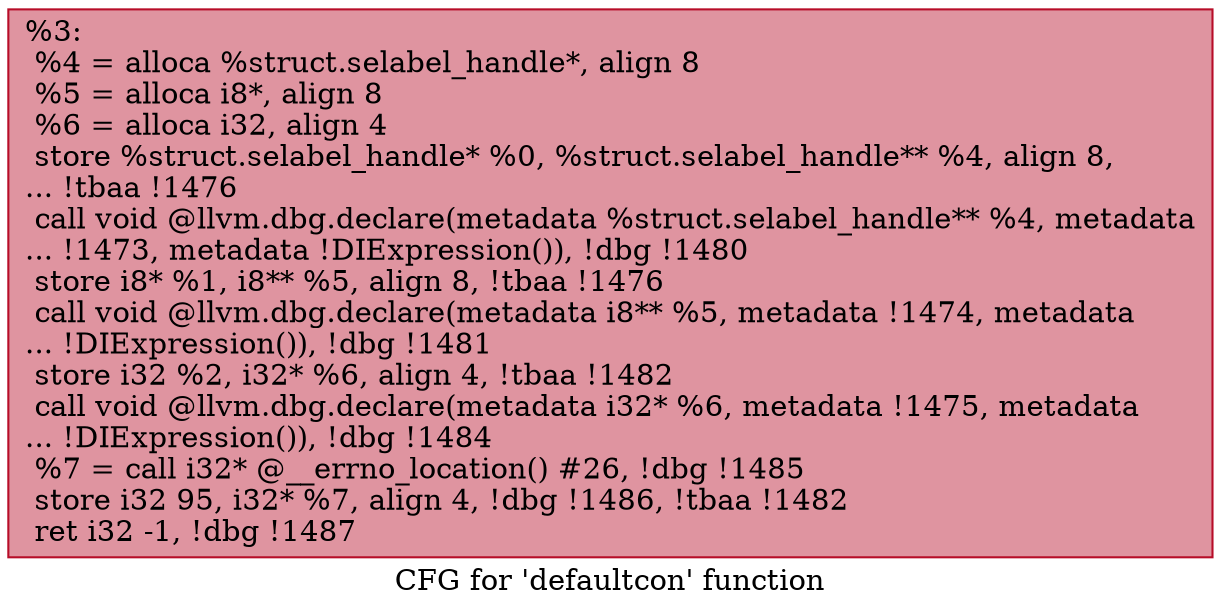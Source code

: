 digraph "CFG for 'defaultcon' function" {
	label="CFG for 'defaultcon' function";

	Node0xd51100 [shape=record,color="#b70d28ff", style=filled, fillcolor="#b70d2870",label="{%3:\l  %4 = alloca %struct.selabel_handle*, align 8\l  %5 = alloca i8*, align 8\l  %6 = alloca i32, align 4\l  store %struct.selabel_handle* %0, %struct.selabel_handle** %4, align 8,\l... !tbaa !1476\l  call void @llvm.dbg.declare(metadata %struct.selabel_handle** %4, metadata\l... !1473, metadata !DIExpression()), !dbg !1480\l  store i8* %1, i8** %5, align 8, !tbaa !1476\l  call void @llvm.dbg.declare(metadata i8** %5, metadata !1474, metadata\l... !DIExpression()), !dbg !1481\l  store i32 %2, i32* %6, align 4, !tbaa !1482\l  call void @llvm.dbg.declare(metadata i32* %6, metadata !1475, metadata\l... !DIExpression()), !dbg !1484\l  %7 = call i32* @__errno_location() #26, !dbg !1485\l  store i32 95, i32* %7, align 4, !dbg !1486, !tbaa !1482\l  ret i32 -1, !dbg !1487\l}"];
}
